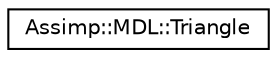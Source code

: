 digraph "Graphical Class Hierarchy"
{
  edge [fontname="Helvetica",fontsize="10",labelfontname="Helvetica",labelfontsize="10"];
  node [fontname="Helvetica",fontsize="10",shape=record];
  rankdir="LR";
  Node1 [label="Assimp::MDL::Triangle",height=0.2,width=0.4,color="black", fillcolor="white", style="filled",URL="$struct_assimp_1_1_m_d_l_1_1_triangle.html",tooltip="Triangle data structure for the Quake1 MDL format. "];
}
